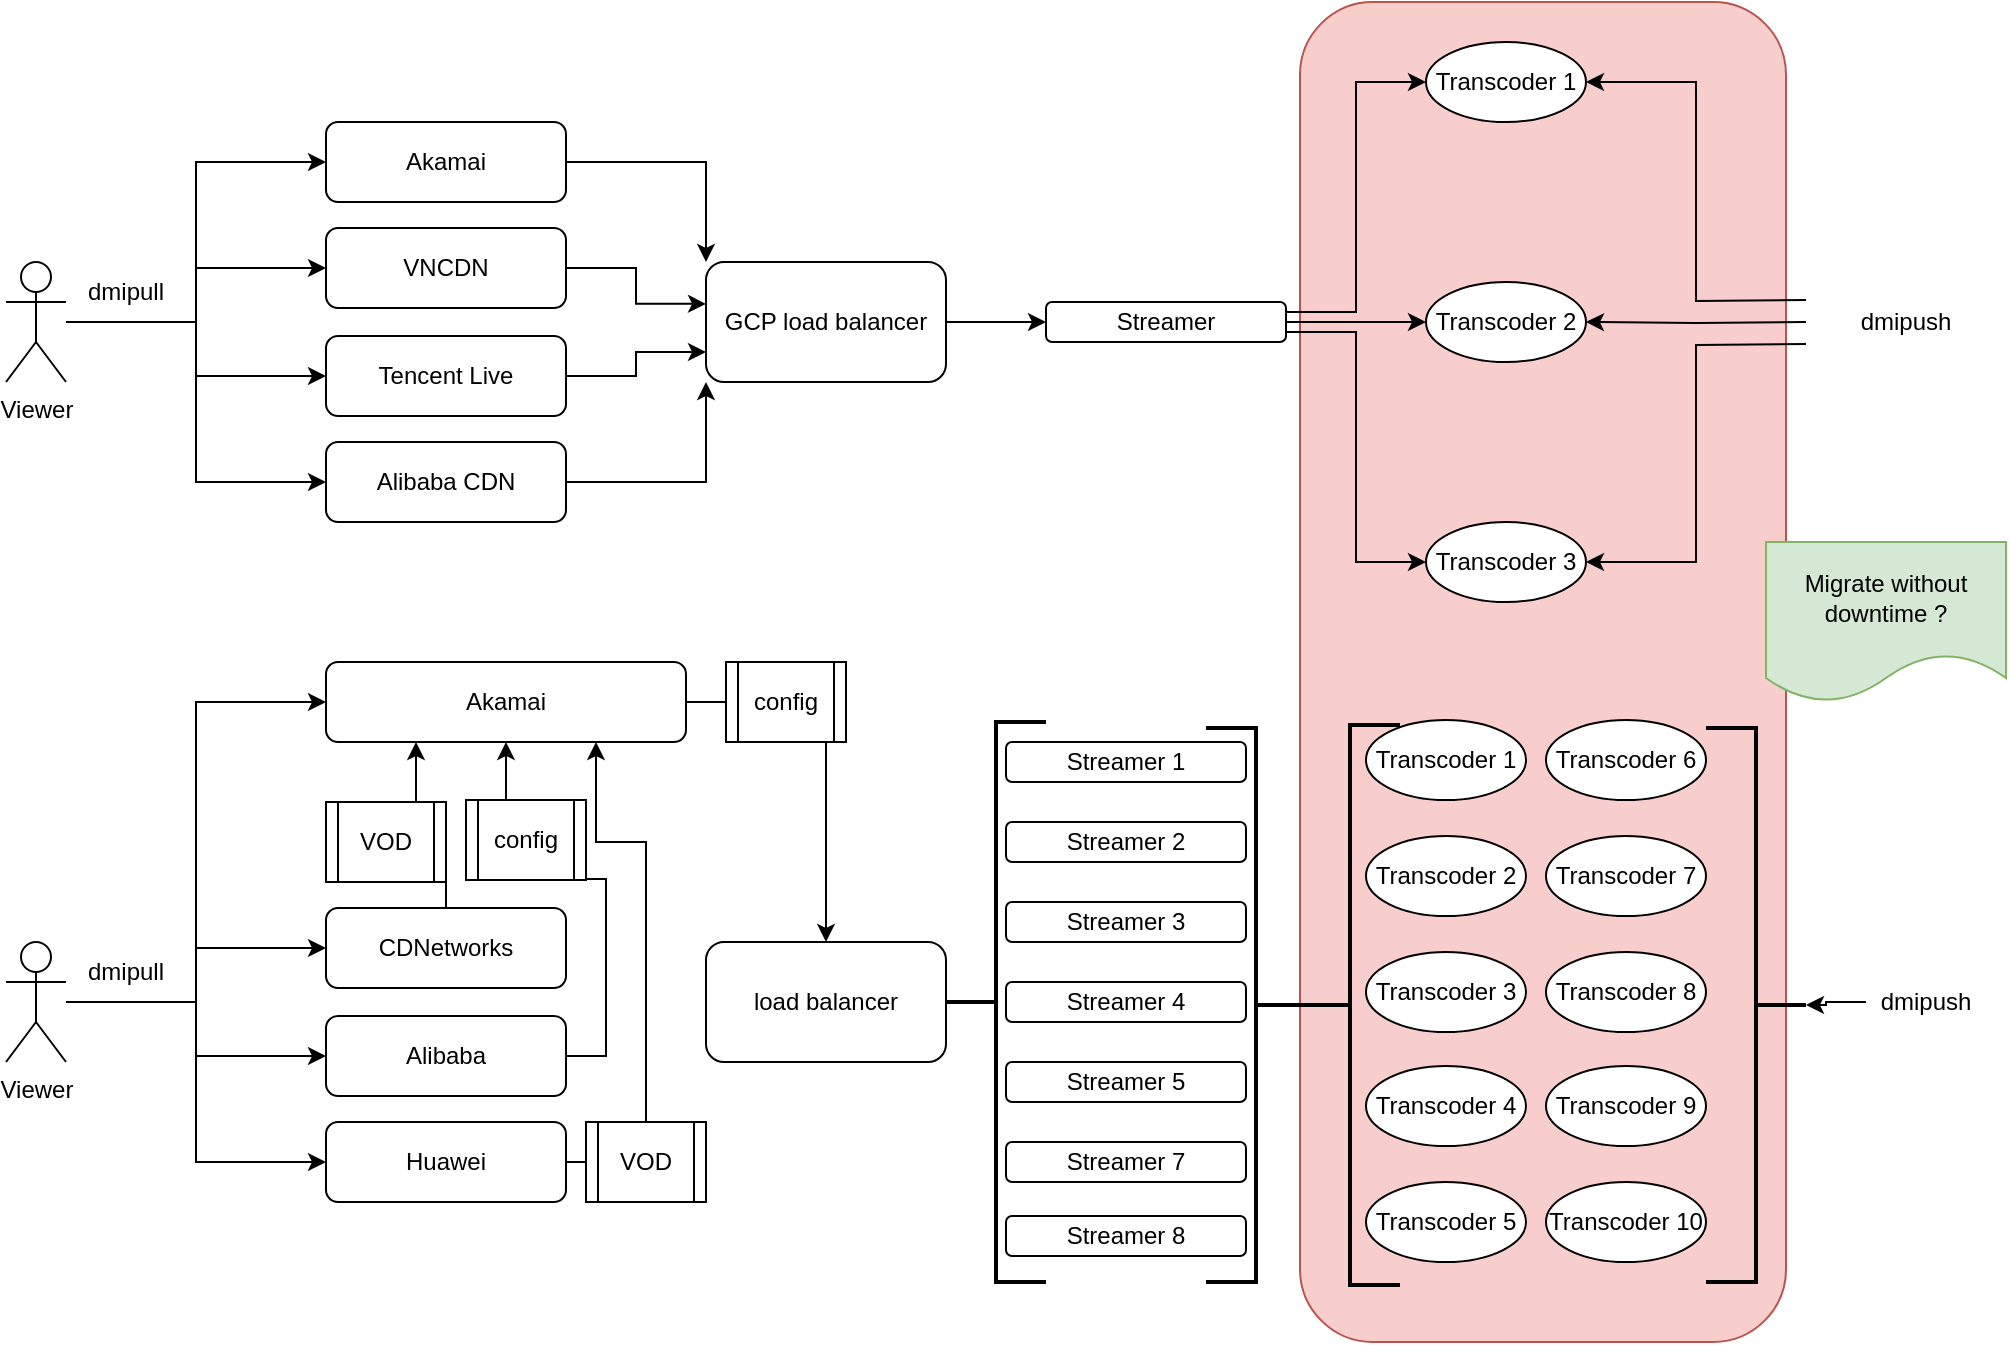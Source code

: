 <mxfile version="24.4.8" type="github" pages="2">
  <diagram id="1KbhKDzbHeSJ5B4RdYwa" name="transcoder_streamer">
    <mxGraphModel dx="2074" dy="693" grid="1" gridSize="10" guides="1" tooltips="1" connect="1" arrows="1" fold="1" page="1" pageScale="1" pageWidth="827" pageHeight="1169" math="0" shadow="0">
      <root>
        <mxCell id="0" />
        <mxCell id="1" parent="0" />
        <mxCell id="zI27R4wn_CRpD_6jLDSG-85" value="" style="rounded=1;whiteSpace=wrap;html=1;fillColor=#f8cecc;strokeColor=#b85450;" vertex="1" parent="1">
          <mxGeometry x="627" y="420" width="243" height="670" as="geometry" />
        </mxCell>
        <mxCell id="zI27R4wn_CRpD_6jLDSG-2" style="edgeStyle=orthogonalEdgeStyle;rounded=0;orthogonalLoop=1;jettySize=auto;html=1;entryX=0;entryY=0.5;entryDx=0;entryDy=0;" edge="1" parent="1" source="_gu4nf4v70kEcznODloV-2" target="4mUheKU-dluLhkkH6MsR-2">
          <mxGeometry relative="1" as="geometry" />
        </mxCell>
        <mxCell id="zI27R4wn_CRpD_6jLDSG-3" style="edgeStyle=orthogonalEdgeStyle;rounded=0;orthogonalLoop=1;jettySize=auto;html=1;entryX=0;entryY=0.5;entryDx=0;entryDy=0;" edge="1" parent="1" source="_gu4nf4v70kEcznODloV-2" target="4mUheKU-dluLhkkH6MsR-5">
          <mxGeometry relative="1" as="geometry" />
        </mxCell>
        <mxCell id="zI27R4wn_CRpD_6jLDSG-4" style="edgeStyle=orthogonalEdgeStyle;rounded=0;orthogonalLoop=1;jettySize=auto;html=1;" edge="1" parent="1" source="_gu4nf4v70kEcznODloV-2" target="4mUheKU-dluLhkkH6MsR-4">
          <mxGeometry relative="1" as="geometry" />
        </mxCell>
        <mxCell id="zI27R4wn_CRpD_6jLDSG-5" style="edgeStyle=orthogonalEdgeStyle;rounded=0;orthogonalLoop=1;jettySize=auto;html=1;" edge="1" parent="1" source="_gu4nf4v70kEcznODloV-2" target="4mUheKU-dluLhkkH6MsR-3">
          <mxGeometry relative="1" as="geometry" />
        </mxCell>
        <mxCell id="_gu4nf4v70kEcznODloV-2" value="Viewer" style="shape=umlActor;verticalLabelPosition=bottom;verticalAlign=top;html=1;outlineConnect=0;" vertex="1" parent="1">
          <mxGeometry x="-20" y="550" width="30" height="60" as="geometry" />
        </mxCell>
        <mxCell id="zI27R4wn_CRpD_6jLDSG-6" style="edgeStyle=orthogonalEdgeStyle;rounded=0;orthogonalLoop=1;jettySize=auto;html=1;entryX=0;entryY=0;entryDx=0;entryDy=0;" edge="1" parent="1" source="4mUheKU-dluLhkkH6MsR-2" target="4mUheKU-dluLhkkH6MsR-7">
          <mxGeometry relative="1" as="geometry" />
        </mxCell>
        <mxCell id="4mUheKU-dluLhkkH6MsR-2" value="Akamai" style="rounded=1;whiteSpace=wrap;html=1;" vertex="1" parent="1">
          <mxGeometry x="140" y="480" width="120" height="40" as="geometry" />
        </mxCell>
        <mxCell id="4mUheKU-dluLhkkH6MsR-3" value="VNCDN" style="rounded=1;whiteSpace=wrap;html=1;" vertex="1" parent="1">
          <mxGeometry x="140" y="533" width="120" height="40" as="geometry" />
        </mxCell>
        <mxCell id="zI27R4wn_CRpD_6jLDSG-8" style="edgeStyle=orthogonalEdgeStyle;rounded=0;orthogonalLoop=1;jettySize=auto;html=1;entryX=0;entryY=0.75;entryDx=0;entryDy=0;" edge="1" parent="1" source="4mUheKU-dluLhkkH6MsR-4" target="4mUheKU-dluLhkkH6MsR-7">
          <mxGeometry relative="1" as="geometry" />
        </mxCell>
        <mxCell id="4mUheKU-dluLhkkH6MsR-4" value="Tencent Live" style="rounded=1;whiteSpace=wrap;html=1;" vertex="1" parent="1">
          <mxGeometry x="140" y="587" width="120" height="40" as="geometry" />
        </mxCell>
        <mxCell id="zI27R4wn_CRpD_6jLDSG-7" style="edgeStyle=orthogonalEdgeStyle;rounded=0;orthogonalLoop=1;jettySize=auto;html=1;entryX=0;entryY=1;entryDx=0;entryDy=0;" edge="1" parent="1" source="4mUheKU-dluLhkkH6MsR-5" target="4mUheKU-dluLhkkH6MsR-7">
          <mxGeometry relative="1" as="geometry" />
        </mxCell>
        <mxCell id="4mUheKU-dluLhkkH6MsR-5" value="Alibaba CDN" style="rounded=1;whiteSpace=wrap;html=1;" vertex="1" parent="1">
          <mxGeometry x="140" y="640" width="120" height="40" as="geometry" />
        </mxCell>
        <mxCell id="zI27R4wn_CRpD_6jLDSG-10" style="edgeStyle=orthogonalEdgeStyle;rounded=0;orthogonalLoop=1;jettySize=auto;html=1;" edge="1" parent="1" source="4mUheKU-dluLhkkH6MsR-7" target="4mUheKU-dluLhkkH6MsR-8">
          <mxGeometry relative="1" as="geometry" />
        </mxCell>
        <mxCell id="4mUheKU-dluLhkkH6MsR-7" value="GCP load balancer" style="rounded=1;whiteSpace=wrap;html=1;" vertex="1" parent="1">
          <mxGeometry x="330" y="550" width="120" height="60" as="geometry" />
        </mxCell>
        <mxCell id="zI27R4wn_CRpD_6jLDSG-11" style="edgeStyle=orthogonalEdgeStyle;rounded=0;orthogonalLoop=1;jettySize=auto;html=1;exitX=1;exitY=0.25;exitDx=0;exitDy=0;entryX=0;entryY=0.5;entryDx=0;entryDy=0;" edge="1" parent="1" source="4mUheKU-dluLhkkH6MsR-8" target="4mUheKU-dluLhkkH6MsR-9">
          <mxGeometry relative="1" as="geometry" />
        </mxCell>
        <mxCell id="zI27R4wn_CRpD_6jLDSG-12" style="edgeStyle=orthogonalEdgeStyle;rounded=0;orthogonalLoop=1;jettySize=auto;html=1;" edge="1" parent="1" source="4mUheKU-dluLhkkH6MsR-8" target="4mUheKU-dluLhkkH6MsR-10">
          <mxGeometry relative="1" as="geometry" />
        </mxCell>
        <mxCell id="zI27R4wn_CRpD_6jLDSG-13" style="edgeStyle=orthogonalEdgeStyle;rounded=0;orthogonalLoop=1;jettySize=auto;html=1;exitX=1;exitY=0.75;exitDx=0;exitDy=0;entryX=0;entryY=0.5;entryDx=0;entryDy=0;" edge="1" parent="1" source="4mUheKU-dluLhkkH6MsR-8" target="4mUheKU-dluLhkkH6MsR-11">
          <mxGeometry relative="1" as="geometry" />
        </mxCell>
        <mxCell id="4mUheKU-dluLhkkH6MsR-8" value="Streamer" style="rounded=1;whiteSpace=wrap;html=1;" vertex="1" parent="1">
          <mxGeometry x="500" y="570" width="120" height="20" as="geometry" />
        </mxCell>
        <mxCell id="4mUheKU-dluLhkkH6MsR-9" value="Transcoder 1" style="ellipse;whiteSpace=wrap;html=1;" vertex="1" parent="1">
          <mxGeometry x="690" y="440" width="80" height="40" as="geometry" />
        </mxCell>
        <mxCell id="4mUheKU-dluLhkkH6MsR-10" value="Transcoder 2" style="ellipse;whiteSpace=wrap;html=1;" vertex="1" parent="1">
          <mxGeometry x="690" y="560" width="80" height="40" as="geometry" />
        </mxCell>
        <mxCell id="4mUheKU-dluLhkkH6MsR-11" value="Transcoder 3" style="ellipse;whiteSpace=wrap;html=1;" vertex="1" parent="1">
          <mxGeometry x="690" y="680" width="80" height="40" as="geometry" />
        </mxCell>
        <mxCell id="zI27R4wn_CRpD_6jLDSG-14" style="edgeStyle=orthogonalEdgeStyle;rounded=0;orthogonalLoop=1;jettySize=auto;html=1;exitX=0;exitY=0.25;exitDx=0;exitDy=0;entryX=1;entryY=0.5;entryDx=0;entryDy=0;" edge="1" parent="1" target="4mUheKU-dluLhkkH6MsR-9">
          <mxGeometry relative="1" as="geometry">
            <mxPoint x="880" y="569" as="sourcePoint" />
          </mxGeometry>
        </mxCell>
        <mxCell id="zI27R4wn_CRpD_6jLDSG-15" style="edgeStyle=orthogonalEdgeStyle;rounded=0;orthogonalLoop=1;jettySize=auto;html=1;exitX=0;exitY=0.75;exitDx=0;exitDy=0;entryX=1;entryY=0.5;entryDx=0;entryDy=0;" edge="1" parent="1" target="4mUheKU-dluLhkkH6MsR-11">
          <mxGeometry relative="1" as="geometry">
            <mxPoint x="880" y="591" as="sourcePoint" />
          </mxGeometry>
        </mxCell>
        <mxCell id="zI27R4wn_CRpD_6jLDSG-16" style="edgeStyle=orthogonalEdgeStyle;rounded=0;orthogonalLoop=1;jettySize=auto;html=1;exitX=0;exitY=0.5;exitDx=0;exitDy=0;entryX=1;entryY=0.5;entryDx=0;entryDy=0;" edge="1" parent="1" target="4mUheKU-dluLhkkH6MsR-10">
          <mxGeometry relative="1" as="geometry">
            <mxPoint x="880" y="580" as="sourcePoint" />
          </mxGeometry>
        </mxCell>
        <mxCell id="zI27R4wn_CRpD_6jLDSG-9" style="edgeStyle=orthogonalEdgeStyle;rounded=0;orthogonalLoop=1;jettySize=auto;html=1;entryX=0;entryY=0.349;entryDx=0;entryDy=0;entryPerimeter=0;" edge="1" parent="1" source="4mUheKU-dluLhkkH6MsR-3" target="4mUheKU-dluLhkkH6MsR-7">
          <mxGeometry relative="1" as="geometry" />
        </mxCell>
        <mxCell id="zI27R4wn_CRpD_6jLDSG-17" style="edgeStyle=orthogonalEdgeStyle;rounded=0;orthogonalLoop=1;jettySize=auto;html=1;entryX=0;entryY=0.5;entryDx=0;entryDy=0;" edge="1" parent="1" source="zI27R4wn_CRpD_6jLDSG-21" target="zI27R4wn_CRpD_6jLDSG-23">
          <mxGeometry relative="1" as="geometry" />
        </mxCell>
        <mxCell id="zI27R4wn_CRpD_6jLDSG-18" style="edgeStyle=orthogonalEdgeStyle;rounded=0;orthogonalLoop=1;jettySize=auto;html=1;entryX=0;entryY=0.5;entryDx=0;entryDy=0;" edge="1" parent="1" source="zI27R4wn_CRpD_6jLDSG-21" target="zI27R4wn_CRpD_6jLDSG-28">
          <mxGeometry relative="1" as="geometry" />
        </mxCell>
        <mxCell id="zI27R4wn_CRpD_6jLDSG-19" style="edgeStyle=orthogonalEdgeStyle;rounded=0;orthogonalLoop=1;jettySize=auto;html=1;" edge="1" parent="1" source="zI27R4wn_CRpD_6jLDSG-21" target="zI27R4wn_CRpD_6jLDSG-26">
          <mxGeometry relative="1" as="geometry" />
        </mxCell>
        <mxCell id="zI27R4wn_CRpD_6jLDSG-20" style="edgeStyle=orthogonalEdgeStyle;rounded=0;orthogonalLoop=1;jettySize=auto;html=1;" edge="1" parent="1" source="zI27R4wn_CRpD_6jLDSG-21" target="zI27R4wn_CRpD_6jLDSG-24">
          <mxGeometry relative="1" as="geometry" />
        </mxCell>
        <mxCell id="zI27R4wn_CRpD_6jLDSG-21" value="Viewer" style="shape=umlActor;verticalLabelPosition=bottom;verticalAlign=top;html=1;outlineConnect=0;" vertex="1" parent="1">
          <mxGeometry x="-20" y="890" width="30" height="60" as="geometry" />
        </mxCell>
        <mxCell id="zI27R4wn_CRpD_6jLDSG-22" style="edgeStyle=orthogonalEdgeStyle;rounded=0;orthogonalLoop=1;jettySize=auto;html=1;entryX=0.5;entryY=0;entryDx=0;entryDy=0;" edge="1" parent="1" source="zI27R4wn_CRpD_6jLDSG-23" target="zI27R4wn_CRpD_6jLDSG-30">
          <mxGeometry relative="1" as="geometry" />
        </mxCell>
        <mxCell id="zI27R4wn_CRpD_6jLDSG-23" value="Akamai" style="rounded=1;whiteSpace=wrap;html=1;" vertex="1" parent="1">
          <mxGeometry x="140" y="750" width="180" height="40" as="geometry" />
        </mxCell>
        <mxCell id="zI27R4wn_CRpD_6jLDSG-43" style="edgeStyle=orthogonalEdgeStyle;rounded=0;orthogonalLoop=1;jettySize=auto;html=1;entryX=0.25;entryY=1;entryDx=0;entryDy=0;" edge="1" parent="1" source="zI27R4wn_CRpD_6jLDSG-24" target="zI27R4wn_CRpD_6jLDSG-23">
          <mxGeometry relative="1" as="geometry">
            <Array as="points">
              <mxPoint x="200" y="840" />
              <mxPoint x="185" y="840" />
            </Array>
          </mxGeometry>
        </mxCell>
        <mxCell id="zI27R4wn_CRpD_6jLDSG-24" value="CDNetworks" style="rounded=1;whiteSpace=wrap;html=1;" vertex="1" parent="1">
          <mxGeometry x="140" y="873" width="120" height="40" as="geometry" />
        </mxCell>
        <mxCell id="zI27R4wn_CRpD_6jLDSG-44" style="edgeStyle=orthogonalEdgeStyle;rounded=0;orthogonalLoop=1;jettySize=auto;html=1;exitX=1;exitY=0.5;exitDx=0;exitDy=0;entryX=0.5;entryY=1;entryDx=0;entryDy=0;" edge="1" parent="1" source="zI27R4wn_CRpD_6jLDSG-26" target="zI27R4wn_CRpD_6jLDSG-23">
          <mxGeometry relative="1" as="geometry" />
        </mxCell>
        <mxCell id="zI27R4wn_CRpD_6jLDSG-26" value="Alibaba" style="rounded=1;whiteSpace=wrap;html=1;" vertex="1" parent="1">
          <mxGeometry x="140" y="927" width="120" height="40" as="geometry" />
        </mxCell>
        <mxCell id="zI27R4wn_CRpD_6jLDSG-45" style="edgeStyle=orthogonalEdgeStyle;rounded=0;orthogonalLoop=1;jettySize=auto;html=1;entryX=0.75;entryY=1;entryDx=0;entryDy=0;" edge="1" parent="1" source="zI27R4wn_CRpD_6jLDSG-28" target="zI27R4wn_CRpD_6jLDSG-23">
          <mxGeometry relative="1" as="geometry">
            <Array as="points">
              <mxPoint x="300" y="1000" />
              <mxPoint x="300" y="840" />
              <mxPoint x="275" y="840" />
            </Array>
          </mxGeometry>
        </mxCell>
        <mxCell id="zI27R4wn_CRpD_6jLDSG-28" value="Huawei" style="rounded=1;whiteSpace=wrap;html=1;" vertex="1" parent="1">
          <mxGeometry x="140" y="980" width="120" height="40" as="geometry" />
        </mxCell>
        <mxCell id="zI27R4wn_CRpD_6jLDSG-30" value="load balancer" style="rounded=1;whiteSpace=wrap;html=1;" vertex="1" parent="1">
          <mxGeometry x="330" y="890" width="120" height="60" as="geometry" />
        </mxCell>
        <mxCell id="zI27R4wn_CRpD_6jLDSG-34" value="Streamer 1" style="rounded=1;whiteSpace=wrap;html=1;" vertex="1" parent="1">
          <mxGeometry x="480" y="790" width="120" height="20" as="geometry" />
        </mxCell>
        <mxCell id="zI27R4wn_CRpD_6jLDSG-46" value="" style="strokeWidth=2;html=1;shape=mxgraph.flowchart.annotation_2;align=left;labelPosition=right;pointerEvents=1;" vertex="1" parent="1">
          <mxGeometry x="450" y="780" width="50" height="280" as="geometry" />
        </mxCell>
        <mxCell id="zI27R4wn_CRpD_6jLDSG-47" value="Streamer 2" style="rounded=1;whiteSpace=wrap;html=1;" vertex="1" parent="1">
          <mxGeometry x="480" y="830" width="120" height="20" as="geometry" />
        </mxCell>
        <mxCell id="zI27R4wn_CRpD_6jLDSG-50" value="Streamer 3" style="rounded=1;whiteSpace=wrap;html=1;" vertex="1" parent="1">
          <mxGeometry x="480" y="870" width="120" height="20" as="geometry" />
        </mxCell>
        <mxCell id="zI27R4wn_CRpD_6jLDSG-51" value="Streamer 4" style="rounded=1;whiteSpace=wrap;html=1;" vertex="1" parent="1">
          <mxGeometry x="480" y="910" width="120" height="20" as="geometry" />
        </mxCell>
        <mxCell id="zI27R4wn_CRpD_6jLDSG-52" value="Streamer 5" style="rounded=1;whiteSpace=wrap;html=1;" vertex="1" parent="1">
          <mxGeometry x="480" y="950" width="120" height="20" as="geometry" />
        </mxCell>
        <mxCell id="zI27R4wn_CRpD_6jLDSG-53" value="Streamer 7" style="rounded=1;whiteSpace=wrap;html=1;" vertex="1" parent="1">
          <mxGeometry x="480" y="990" width="120" height="20" as="geometry" />
        </mxCell>
        <mxCell id="zI27R4wn_CRpD_6jLDSG-54" value="Streamer 8" style="rounded=1;whiteSpace=wrap;html=1;" vertex="1" parent="1">
          <mxGeometry x="480" y="1027" width="120" height="20" as="geometry" />
        </mxCell>
        <mxCell id="zI27R4wn_CRpD_6jLDSG-56" value="" style="strokeWidth=2;html=1;shape=mxgraph.flowchart.annotation_2;align=left;labelPosition=right;pointerEvents=1;rotation=-180;" vertex="1" parent="1">
          <mxGeometry x="580" y="783" width="50" height="277" as="geometry" />
        </mxCell>
        <mxCell id="zI27R4wn_CRpD_6jLDSG-58" value="Transcoder 1" style="ellipse;whiteSpace=wrap;html=1;" vertex="1" parent="1">
          <mxGeometry x="660" y="779" width="80" height="40" as="geometry" />
        </mxCell>
        <mxCell id="zI27R4wn_CRpD_6jLDSG-59" value="Transcoder 2" style="ellipse;whiteSpace=wrap;html=1;" vertex="1" parent="1">
          <mxGeometry x="660" y="837" width="80" height="40" as="geometry" />
        </mxCell>
        <mxCell id="zI27R4wn_CRpD_6jLDSG-60" value="Transcoder 3" style="ellipse;whiteSpace=wrap;html=1;" vertex="1" parent="1">
          <mxGeometry x="660" y="895" width="80" height="40" as="geometry" />
        </mxCell>
        <mxCell id="zI27R4wn_CRpD_6jLDSG-61" value="Transcoder 4" style="ellipse;whiteSpace=wrap;html=1;" vertex="1" parent="1">
          <mxGeometry x="660" y="952" width="80" height="40" as="geometry" />
        </mxCell>
        <mxCell id="zI27R4wn_CRpD_6jLDSG-62" value="Transcoder 5" style="ellipse;whiteSpace=wrap;html=1;" vertex="1" parent="1">
          <mxGeometry x="660" y="1010" width="80" height="40" as="geometry" />
        </mxCell>
        <mxCell id="zI27R4wn_CRpD_6jLDSG-63" value="Transcoder 6" style="ellipse;whiteSpace=wrap;html=1;" vertex="1" parent="1">
          <mxGeometry x="750" y="779" width="80" height="40" as="geometry" />
        </mxCell>
        <mxCell id="zI27R4wn_CRpD_6jLDSG-64" value="Transcoder 7" style="ellipse;whiteSpace=wrap;html=1;" vertex="1" parent="1">
          <mxGeometry x="750" y="837" width="80" height="40" as="geometry" />
        </mxCell>
        <mxCell id="zI27R4wn_CRpD_6jLDSG-65" value="Transcoder 8" style="ellipse;whiteSpace=wrap;html=1;" vertex="1" parent="1">
          <mxGeometry x="750" y="895" width="80" height="40" as="geometry" />
        </mxCell>
        <mxCell id="zI27R4wn_CRpD_6jLDSG-66" value="Transcoder 9" style="ellipse;whiteSpace=wrap;html=1;" vertex="1" parent="1">
          <mxGeometry x="750" y="952" width="80" height="40" as="geometry" />
        </mxCell>
        <mxCell id="zI27R4wn_CRpD_6jLDSG-67" value="Transcoder 10" style="ellipse;whiteSpace=wrap;html=1;" vertex="1" parent="1">
          <mxGeometry x="750" y="1010" width="80" height="40" as="geometry" />
        </mxCell>
        <mxCell id="zI27R4wn_CRpD_6jLDSG-68" value="" style="strokeWidth=2;html=1;shape=mxgraph.flowchart.annotation_2;align=left;labelPosition=right;pointerEvents=1;" vertex="1" parent="1">
          <mxGeometry x="627" y="781.5" width="50" height="280" as="geometry" />
        </mxCell>
        <mxCell id="zI27R4wn_CRpD_6jLDSG-69" value="" style="strokeWidth=2;html=1;shape=mxgraph.flowchart.annotation_2;align=left;labelPosition=right;pointerEvents=1;rotation=-180;" vertex="1" parent="1">
          <mxGeometry x="830" y="783" width="50" height="277" as="geometry" />
        </mxCell>
        <mxCell id="zI27R4wn_CRpD_6jLDSG-70" value="config" style="shape=process;whiteSpace=wrap;html=1;backgroundOutline=1;" vertex="1" parent="1">
          <mxGeometry x="340" y="750" width="60" height="40" as="geometry" />
        </mxCell>
        <mxCell id="zI27R4wn_CRpD_6jLDSG-76" value="dmipush" style="text;html=1;align=center;verticalAlign=middle;whiteSpace=wrap;rounded=0;" vertex="1" parent="1">
          <mxGeometry x="900" y="565" width="60" height="30" as="geometry" />
        </mxCell>
        <mxCell id="zI27R4wn_CRpD_6jLDSG-84" value="" style="edgeStyle=orthogonalEdgeStyle;rounded=0;orthogonalLoop=1;jettySize=auto;html=1;" edge="1" parent="1" source="zI27R4wn_CRpD_6jLDSG-77" target="zI27R4wn_CRpD_6jLDSG-69">
          <mxGeometry relative="1" as="geometry" />
        </mxCell>
        <mxCell id="zI27R4wn_CRpD_6jLDSG-77" value="dmipush" style="text;html=1;align=center;verticalAlign=middle;whiteSpace=wrap;rounded=0;" vertex="1" parent="1">
          <mxGeometry x="910" y="905" width="60" height="30" as="geometry" />
        </mxCell>
        <mxCell id="zI27R4wn_CRpD_6jLDSG-78" value="dmipull" style="text;html=1;align=center;verticalAlign=middle;whiteSpace=wrap;rounded=0;" vertex="1" parent="1">
          <mxGeometry x="10" y="890" width="60" height="30" as="geometry" />
        </mxCell>
        <mxCell id="zI27R4wn_CRpD_6jLDSG-79" value="dmipull" style="text;html=1;align=center;verticalAlign=middle;whiteSpace=wrap;rounded=0;" vertex="1" parent="1">
          <mxGeometry x="10" y="550" width="60" height="30" as="geometry" />
        </mxCell>
        <mxCell id="zI27R4wn_CRpD_6jLDSG-81" value="VOD" style="shape=process;whiteSpace=wrap;html=1;backgroundOutline=1;" vertex="1" parent="1">
          <mxGeometry x="270" y="980" width="60" height="40" as="geometry" />
        </mxCell>
        <mxCell id="zI27R4wn_CRpD_6jLDSG-82" value="VOD" style="shape=process;whiteSpace=wrap;html=1;backgroundOutline=1;" vertex="1" parent="1">
          <mxGeometry x="140" y="820" width="60" height="40" as="geometry" />
        </mxCell>
        <mxCell id="zI27R4wn_CRpD_6jLDSG-83" value="config" style="shape=process;whiteSpace=wrap;html=1;backgroundOutline=1;" vertex="1" parent="1">
          <mxGeometry x="210" y="819" width="60" height="40" as="geometry" />
        </mxCell>
        <mxCell id="zI27R4wn_CRpD_6jLDSG-89" value="Migrate without downtime ?" style="shape=document;whiteSpace=wrap;html=1;boundedLbl=1;fillColor=#d5e8d4;strokeColor=#82b366;" vertex="1" parent="1">
          <mxGeometry x="860" y="690" width="120" height="80" as="geometry" />
        </mxCell>
      </root>
    </mxGraphModel>
  </diagram>
  <diagram id="kgpKYQtTHZ0yAKxKKP6v" name="Page-1">
    <mxGraphModel dx="1223" dy="1231" grid="1" gridSize="10" guides="1" tooltips="1" connect="1" arrows="1" fold="1" page="1" pageScale="1" pageWidth="850" pageHeight="1100" math="0" shadow="0">
      <root>
        <mxCell id="0" />
        <mxCell id="1" parent="0" />
        <mxCell id="3nuBFxr9cyL0pnOWT2aG-1" value="PERK UP WITH A LATTE" style="shape=table;childLayout=tableLayout;startSize=40;collapsible=0;recursiveResize=0;expand=0;fillColor=none;fontStyle=1" parent="1" vertex="1">
          <mxGeometry x="100" y="70" width="670" height="300" as="geometry" />
        </mxCell>
        <mxCell id="3nuBFxr9cyL0pnOWT2aG-2" value="" style="edgeStyle=orthogonalEdgeStyle;rounded=0;orthogonalLoop=1;jettySize=auto;html=1;" parent="3nuBFxr9cyL0pnOWT2aG-1" source="3nuBFxr9cyL0pnOWT2aG-7" target="3nuBFxr9cyL0pnOWT2aG-17" edge="1">
          <mxGeometry relative="1" as="geometry" />
        </mxCell>
        <mxCell id="3nuBFxr9cyL0pnOWT2aG-3" value="Customer" style="shape=tableRow;horizontal=0;swimlaneHead=0;swimlaneBody=0;top=0;left=0;bottom=0;right=0;fillColor=none;points=[[0,0.5],[1,0.5]];portConstraint=eastwest;startSize=40;collapsible=0;recursiveResize=0;expand=0;fontStyle=1;" parent="3nuBFxr9cyL0pnOWT2aG-1" vertex="1">
          <mxGeometry y="40" width="670" height="180" as="geometry" />
        </mxCell>
        <mxCell id="3nuBFxr9cyL0pnOWT2aG-4" value="Feel tired" style="swimlane;swimlaneHead=0;swimlaneBody=0;connectable=0;fillColor=none;startSize=40;collapsible=0;recursiveResize=0;expand=0;fontStyle=1;" parent="3nuBFxr9cyL0pnOWT2aG-3" vertex="1">
          <mxGeometry x="40" width="130" height="180" as="geometry" />
        </mxCell>
        <mxCell id="3nuBFxr9cyL0pnOWT2aG-5" style="edgeStyle=orthogonalEdgeStyle;rounded=0;orthogonalLoop=1;jettySize=auto;html=1;" parent="3nuBFxr9cyL0pnOWT2aG-4" source="3nuBFxr9cyL0pnOWT2aG-6" target="3nuBFxr9cyL0pnOWT2aG-7" edge="1">
          <mxGeometry relative="1" as="geometry" />
        </mxCell>
        <mxCell id="3nuBFxr9cyL0pnOWT2aG-6" value="Start" style="rounded=1;whiteSpace=wrap;html=1;arcSize=50;" parent="3nuBFxr9cyL0pnOWT2aG-4" vertex="1">
          <mxGeometry x="20" y="60" width="90" height="40" as="geometry" />
        </mxCell>
        <mxCell id="3nuBFxr9cyL0pnOWT2aG-7" value="Find barista" style="rounded=0;whiteSpace=wrap;html=1;" parent="3nuBFxr9cyL0pnOWT2aG-4" vertex="1">
          <mxGeometry x="20" y="120" width="90" height="40" as="geometry" />
        </mxCell>
        <mxCell id="3nuBFxr9cyL0pnOWT2aG-8" value="Make transaction" style="swimlane;swimlaneHead=0;swimlaneBody=0;connectable=0;fillColor=none;startSize=40;collapsible=0;recursiveResize=0;expand=0;fontStyle=1;" parent="3nuBFxr9cyL0pnOWT2aG-3" vertex="1">
          <mxGeometry x="170" width="370" height="180" as="geometry" />
        </mxCell>
        <mxCell id="3nuBFxr9cyL0pnOWT2aG-9" value="Request latte" style="rounded=0;whiteSpace=wrap;html=1;" parent="3nuBFxr9cyL0pnOWT2aG-8" vertex="1">
          <mxGeometry x="20" y="120" width="90" height="40" as="geometry" />
        </mxCell>
        <mxCell id="3nuBFxr9cyL0pnOWT2aG-10" value="Buy latte" style="rounded=0;whiteSpace=wrap;html=1;" parent="3nuBFxr9cyL0pnOWT2aG-8" vertex="1">
          <mxGeometry x="150" y="120" width="90" height="40" as="geometry" />
        </mxCell>
        <mxCell id="3nuBFxr9cyL0pnOWT2aG-11" value="Feel perky" style="swimlane;swimlaneHead=0;swimlaneBody=0;connectable=0;fillColor=none;startSize=40;collapsible=0;recursiveResize=0;expand=0;fontStyle=1;" parent="3nuBFxr9cyL0pnOWT2aG-3" vertex="1">
          <mxGeometry x="540" width="130" height="180" as="geometry" />
        </mxCell>
        <mxCell id="3nuBFxr9cyL0pnOWT2aG-12" style="edgeStyle=orthogonalEdgeStyle;rounded=0;orthogonalLoop=1;jettySize=auto;html=1;" parent="3nuBFxr9cyL0pnOWT2aG-11" source="3nuBFxr9cyL0pnOWT2aG-13" target="3nuBFxr9cyL0pnOWT2aG-14" edge="1">
          <mxGeometry relative="1" as="geometry" />
        </mxCell>
        <mxCell id="3nuBFxr9cyL0pnOWT2aG-13" value="Drink latte" style="rounded=0;whiteSpace=wrap;html=1;" parent="3nuBFxr9cyL0pnOWT2aG-11" vertex="1">
          <mxGeometry x="20" y="60" width="90" height="40" as="geometry" />
        </mxCell>
        <mxCell id="3nuBFxr9cyL0pnOWT2aG-14" value="End" style="rounded=1;whiteSpace=wrap;html=1;arcSize=50;" parent="3nuBFxr9cyL0pnOWT2aG-11" vertex="1">
          <mxGeometry x="20" y="120" width="90" height="40" as="geometry" />
        </mxCell>
        <mxCell id="3nuBFxr9cyL0pnOWT2aG-15" value="Barista" style="shape=tableRow;horizontal=0;swimlaneHead=0;swimlaneBody=0;top=0;left=0;bottom=0;right=0;fillColor=none;points=[[0,0.5],[1,0.5]];portConstraint=eastwest;startSize=40;collapsible=0;recursiveResize=0;expand=0;fontStyle=1;" parent="3nuBFxr9cyL0pnOWT2aG-1" vertex="1">
          <mxGeometry y="220" width="670" height="80" as="geometry" />
        </mxCell>
        <mxCell id="3nuBFxr9cyL0pnOWT2aG-16" value="" style="swimlane;swimlaneHead=0;swimlaneBody=0;connectable=0;fillColor=none;startSize=0;collapsible=0;recursiveResize=0;expand=0;fontStyle=1;" parent="3nuBFxr9cyL0pnOWT2aG-15" vertex="1">
          <mxGeometry x="40" width="130" height="80" as="geometry" />
        </mxCell>
        <mxCell id="3nuBFxr9cyL0pnOWT2aG-17" value="Greet customer" style="rounded=0;whiteSpace=wrap;html=1;" parent="3nuBFxr9cyL0pnOWT2aG-16" vertex="1">
          <mxGeometry x="20" y="20" width="90" height="40" as="geometry" />
        </mxCell>
        <mxCell id="3nuBFxr9cyL0pnOWT2aG-18" value="" style="swimlane;swimlaneHead=0;swimlaneBody=0;connectable=0;fillColor=none;startSize=0;collapsible=0;recursiveResize=0;expand=0;fontStyle=1;" parent="3nuBFxr9cyL0pnOWT2aG-15" vertex="1">
          <mxGeometry x="170" width="370" height="80" as="geometry" />
        </mxCell>
        <mxCell id="3nuBFxr9cyL0pnOWT2aG-19" value="" style="edgeStyle=orthogonalEdgeStyle;rounded=0;orthogonalLoop=1;jettySize=auto;html=1;" parent="3nuBFxr9cyL0pnOWT2aG-18" source="3nuBFxr9cyL0pnOWT2aG-20" target="3nuBFxr9cyL0pnOWT2aG-22" edge="1">
          <mxGeometry relative="1" as="geometry" />
        </mxCell>
        <mxCell id="3nuBFxr9cyL0pnOWT2aG-20" value="Accept&lt;br&gt;payment" style="rounded=0;whiteSpace=wrap;html=1;" parent="3nuBFxr9cyL0pnOWT2aG-18" vertex="1">
          <mxGeometry x="150" y="20" width="90" height="40" as="geometry" />
        </mxCell>
        <mxCell id="3nuBFxr9cyL0pnOWT2aG-21" value="Write details&lt;br&gt;on cup" style="shape=document;whiteSpace=wrap;html=1;boundedLbl=1;" parent="3nuBFxr9cyL0pnOWT2aG-18" vertex="1">
          <mxGeometry x="20" y="10" width="90" height="60" as="geometry" />
        </mxCell>
        <mxCell id="3nuBFxr9cyL0pnOWT2aG-22" value="Make latte" style="shape=process;whiteSpace=wrap;html=1;backgroundOutline=1;" parent="3nuBFxr9cyL0pnOWT2aG-18" vertex="1">
          <mxGeometry x="260" y="20" width="90" height="40" as="geometry" />
        </mxCell>
        <mxCell id="3nuBFxr9cyL0pnOWT2aG-23" value="" style="swimlane;swimlaneHead=0;swimlaneBody=0;connectable=0;fillColor=none;startSize=0;collapsible=0;recursiveResize=0;expand=0;fontStyle=1;" parent="3nuBFxr9cyL0pnOWT2aG-15" vertex="1">
          <mxGeometry x="540" width="130" height="80" as="geometry" />
        </mxCell>
        <mxCell id="3nuBFxr9cyL0pnOWT2aG-24" value="" style="edgeStyle=orthogonalEdgeStyle;rounded=0;orthogonalLoop=1;jettySize=auto;html=1;" parent="3nuBFxr9cyL0pnOWT2aG-1" source="3nuBFxr9cyL0pnOWT2aG-17" target="3nuBFxr9cyL0pnOWT2aG-9" edge="1">
          <mxGeometry relative="1" as="geometry">
            <Array as="points">
              <mxPoint x="160" y="260" />
              <mxPoint x="160" y="180" />
            </Array>
          </mxGeometry>
        </mxCell>
        <mxCell id="3nuBFxr9cyL0pnOWT2aG-25" value="" style="edgeStyle=orthogonalEdgeStyle;rounded=0;orthogonalLoop=1;jettySize=auto;html=1;" parent="3nuBFxr9cyL0pnOWT2aG-1" source="3nuBFxr9cyL0pnOWT2aG-9" target="3nuBFxr9cyL0pnOWT2aG-21" edge="1">
          <mxGeometry relative="1" as="geometry" />
        </mxCell>
        <mxCell id="3nuBFxr9cyL0pnOWT2aG-26" value="" style="edgeStyle=orthogonalEdgeStyle;rounded=0;orthogonalLoop=1;jettySize=auto;html=1;" parent="3nuBFxr9cyL0pnOWT2aG-1" source="3nuBFxr9cyL0pnOWT2aG-21" target="3nuBFxr9cyL0pnOWT2aG-10" edge="1">
          <mxGeometry relative="1" as="geometry">
            <Array as="points">
              <mxPoint x="300" y="260" />
              <mxPoint x="300" y="180" />
            </Array>
          </mxGeometry>
        </mxCell>
        <mxCell id="3nuBFxr9cyL0pnOWT2aG-27" value="" style="edgeStyle=orthogonalEdgeStyle;rounded=0;orthogonalLoop=1;jettySize=auto;html=1;" parent="3nuBFxr9cyL0pnOWT2aG-1" source="3nuBFxr9cyL0pnOWT2aG-10" target="3nuBFxr9cyL0pnOWT2aG-20" edge="1">
          <mxGeometry relative="1" as="geometry" />
        </mxCell>
        <mxCell id="3nuBFxr9cyL0pnOWT2aG-28" style="edgeStyle=orthogonalEdgeStyle;rounded=0;orthogonalLoop=1;jettySize=auto;html=1;" parent="3nuBFxr9cyL0pnOWT2aG-1" source="3nuBFxr9cyL0pnOWT2aG-22" target="3nuBFxr9cyL0pnOWT2aG-13" edge="1">
          <mxGeometry relative="1" as="geometry">
            <Array as="points">
              <mxPoint x="530" y="260" />
              <mxPoint x="530" y="120" />
            </Array>
          </mxGeometry>
        </mxCell>
      </root>
    </mxGraphModel>
  </diagram>
</mxfile>
